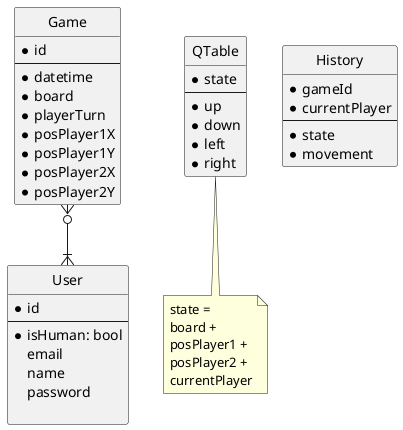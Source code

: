 @startuml database

hide circle

entity Game{
    *id
    --
    *datetime
    *board
    *playerTurn
    *posPlayer1X
    *posPlayer1Y
    *posPlayer2X
    *posPlayer2Y
}


entity User{
    *id
    --
    *isHuman: bool
    email
    name
    password

}

entity QTable {
    *state
    --
    *up
    *down
    *left
    *right
}
note bottom
state =
board +
posPlayer1 +
posPlayer2 +
currentPlayer
end note

entity History {
    *gameId
    *currentPlayer
    --
    *state
    *movement
}


Game }o--|{ User
' note left
' à voir si on garde le
' Many To Many
' pour les relations
' --
' joachim :
' oui puisqu'on aura toujours
' soit 2 joueurs l'un contre l'autre -> 2
' soit 1 joueur contre ia -> 1
' soit 2 ia -> 0
' end note

@enduml